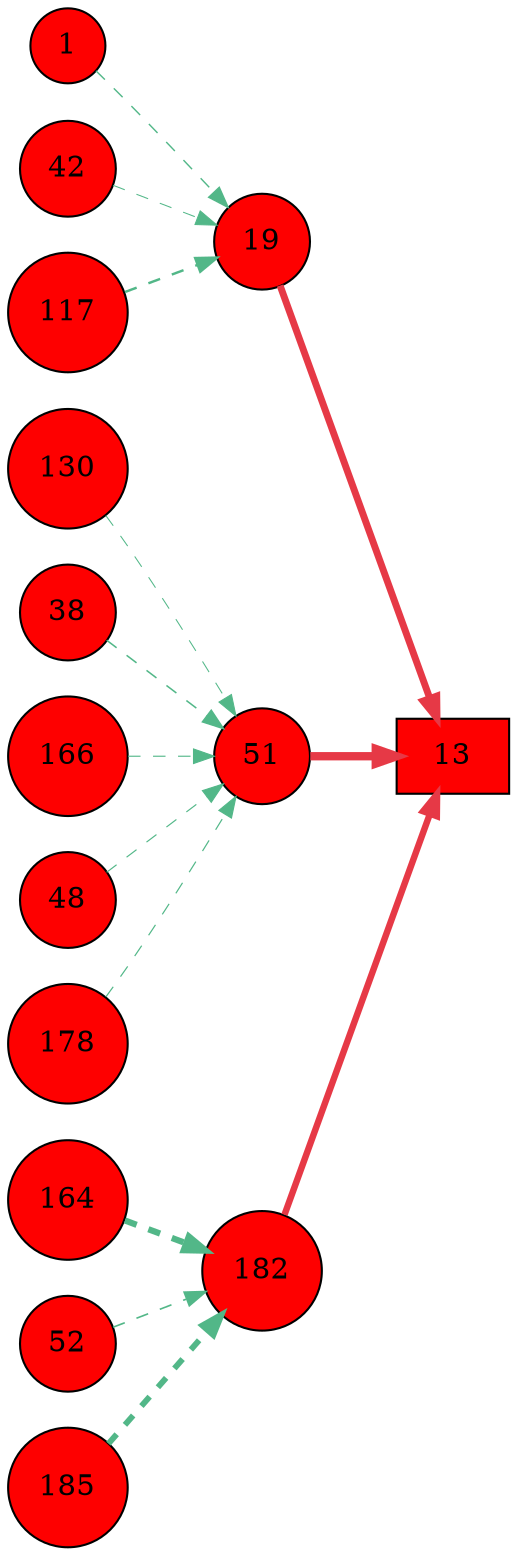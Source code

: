 digraph G{
rankdir=LR;
1 [style=filled, shape=circle, fillcolor="#fe0000", label="1"];
130 [style=filled, shape=circle, fillcolor="#fe0000", label="130"];
164 [style=filled, shape=circle, fillcolor="#fe0000", label="164"];
38 [style=filled, shape=circle, fillcolor="#fe0000", label="38"];
166 [style=filled, shape=circle, fillcolor="#fe0000", label="166"];
42 [style=filled, shape=circle, fillcolor="#fe0000", label="42"];
13 [style=filled, shape=box, fillcolor="#fe0000", label="13"];
48 [style=filled, shape=circle, fillcolor="#fe0000", label="48"];
178 [style=filled, shape=circle, fillcolor="#fe0000", label="178"];
19 [style=filled, shape=circle, fillcolor="#fe0000", label="19"];
51 [style=filled, shape=circle, fillcolor="#fe0000", label="51"];
117 [style=filled, shape=circle, fillcolor="#fe0000", label="117"];
182 [style=filled, shape=circle, fillcolor="#fe0000", label="182"];
52 [style=filled, shape=circle, fillcolor="#fe0000", label="52"];
185 [style=filled, shape=circle, fillcolor="#fe0000", label="185"];
51 -> 13 [color="#e63946",penwidth=4.00];
19 -> 13 [color="#e63946",penwidth=3.33];
182 -> 13 [color="#e63946",penwidth=3.11];
117 -> 19 [color="#52b788",style=dashed,penwidth=1.18];
1 -> 19 [color="#52b788",style=dashed,penwidth=0.68];
42 -> 19 [color="#52b788",style=dashed,penwidth=0.50];
38 -> 51 [color="#52b788",style=dashed,penwidth=0.74];
178 -> 51 [color="#52b788",style=dashed,penwidth=0.58];
48 -> 51 [color="#52b788",style=dashed,penwidth=0.56];
166 -> 51 [color="#52b788",style=dashed,penwidth=0.53];
130 -> 51 [color="#52b788",style=dashed,penwidth=0.50];
164 -> 182 [color="#52b788",style=dashed,penwidth=3.00];
185 -> 182 [color="#52b788",style=dashed,penwidth=2.83];
52 -> 182 [color="#52b788",style=dashed,penwidth=0.79];
}